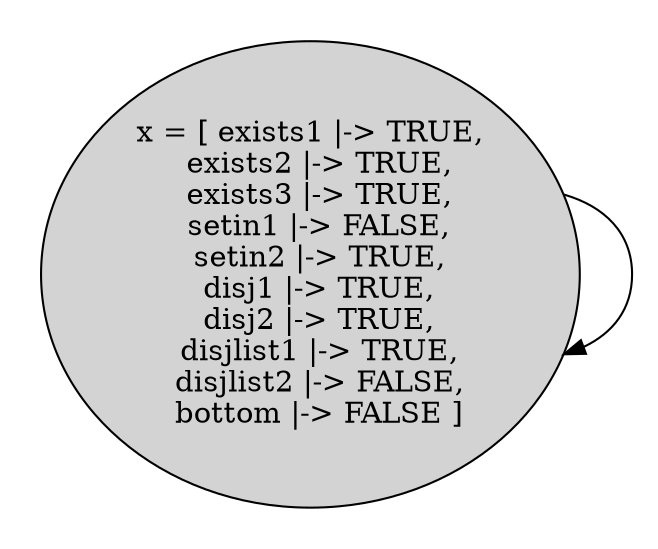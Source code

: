 strict digraph DiskGraph {
nodesep=0.35;
subgraph cluster_graph {
color="white";
-8778218552278895206 [label="x = [ exists1 |-> TRUE,\n  exists2 |-> TRUE,\n  exists3 |-> TRUE,\n  setin1 |-> FALSE,\n  setin2 |-> TRUE,\n  disj1 |-> TRUE,\n  disj2 |-> TRUE,\n  disjlist1 |-> TRUE,\n  disjlist2 |-> FALSE,\n  bottom |-> FALSE ]",style = filled]
-8778218552278895206 -> -8778218552278895206 [label="",color="black",fontcolor="black"];
{rank = same; -8778218552278895206;}
}
}
